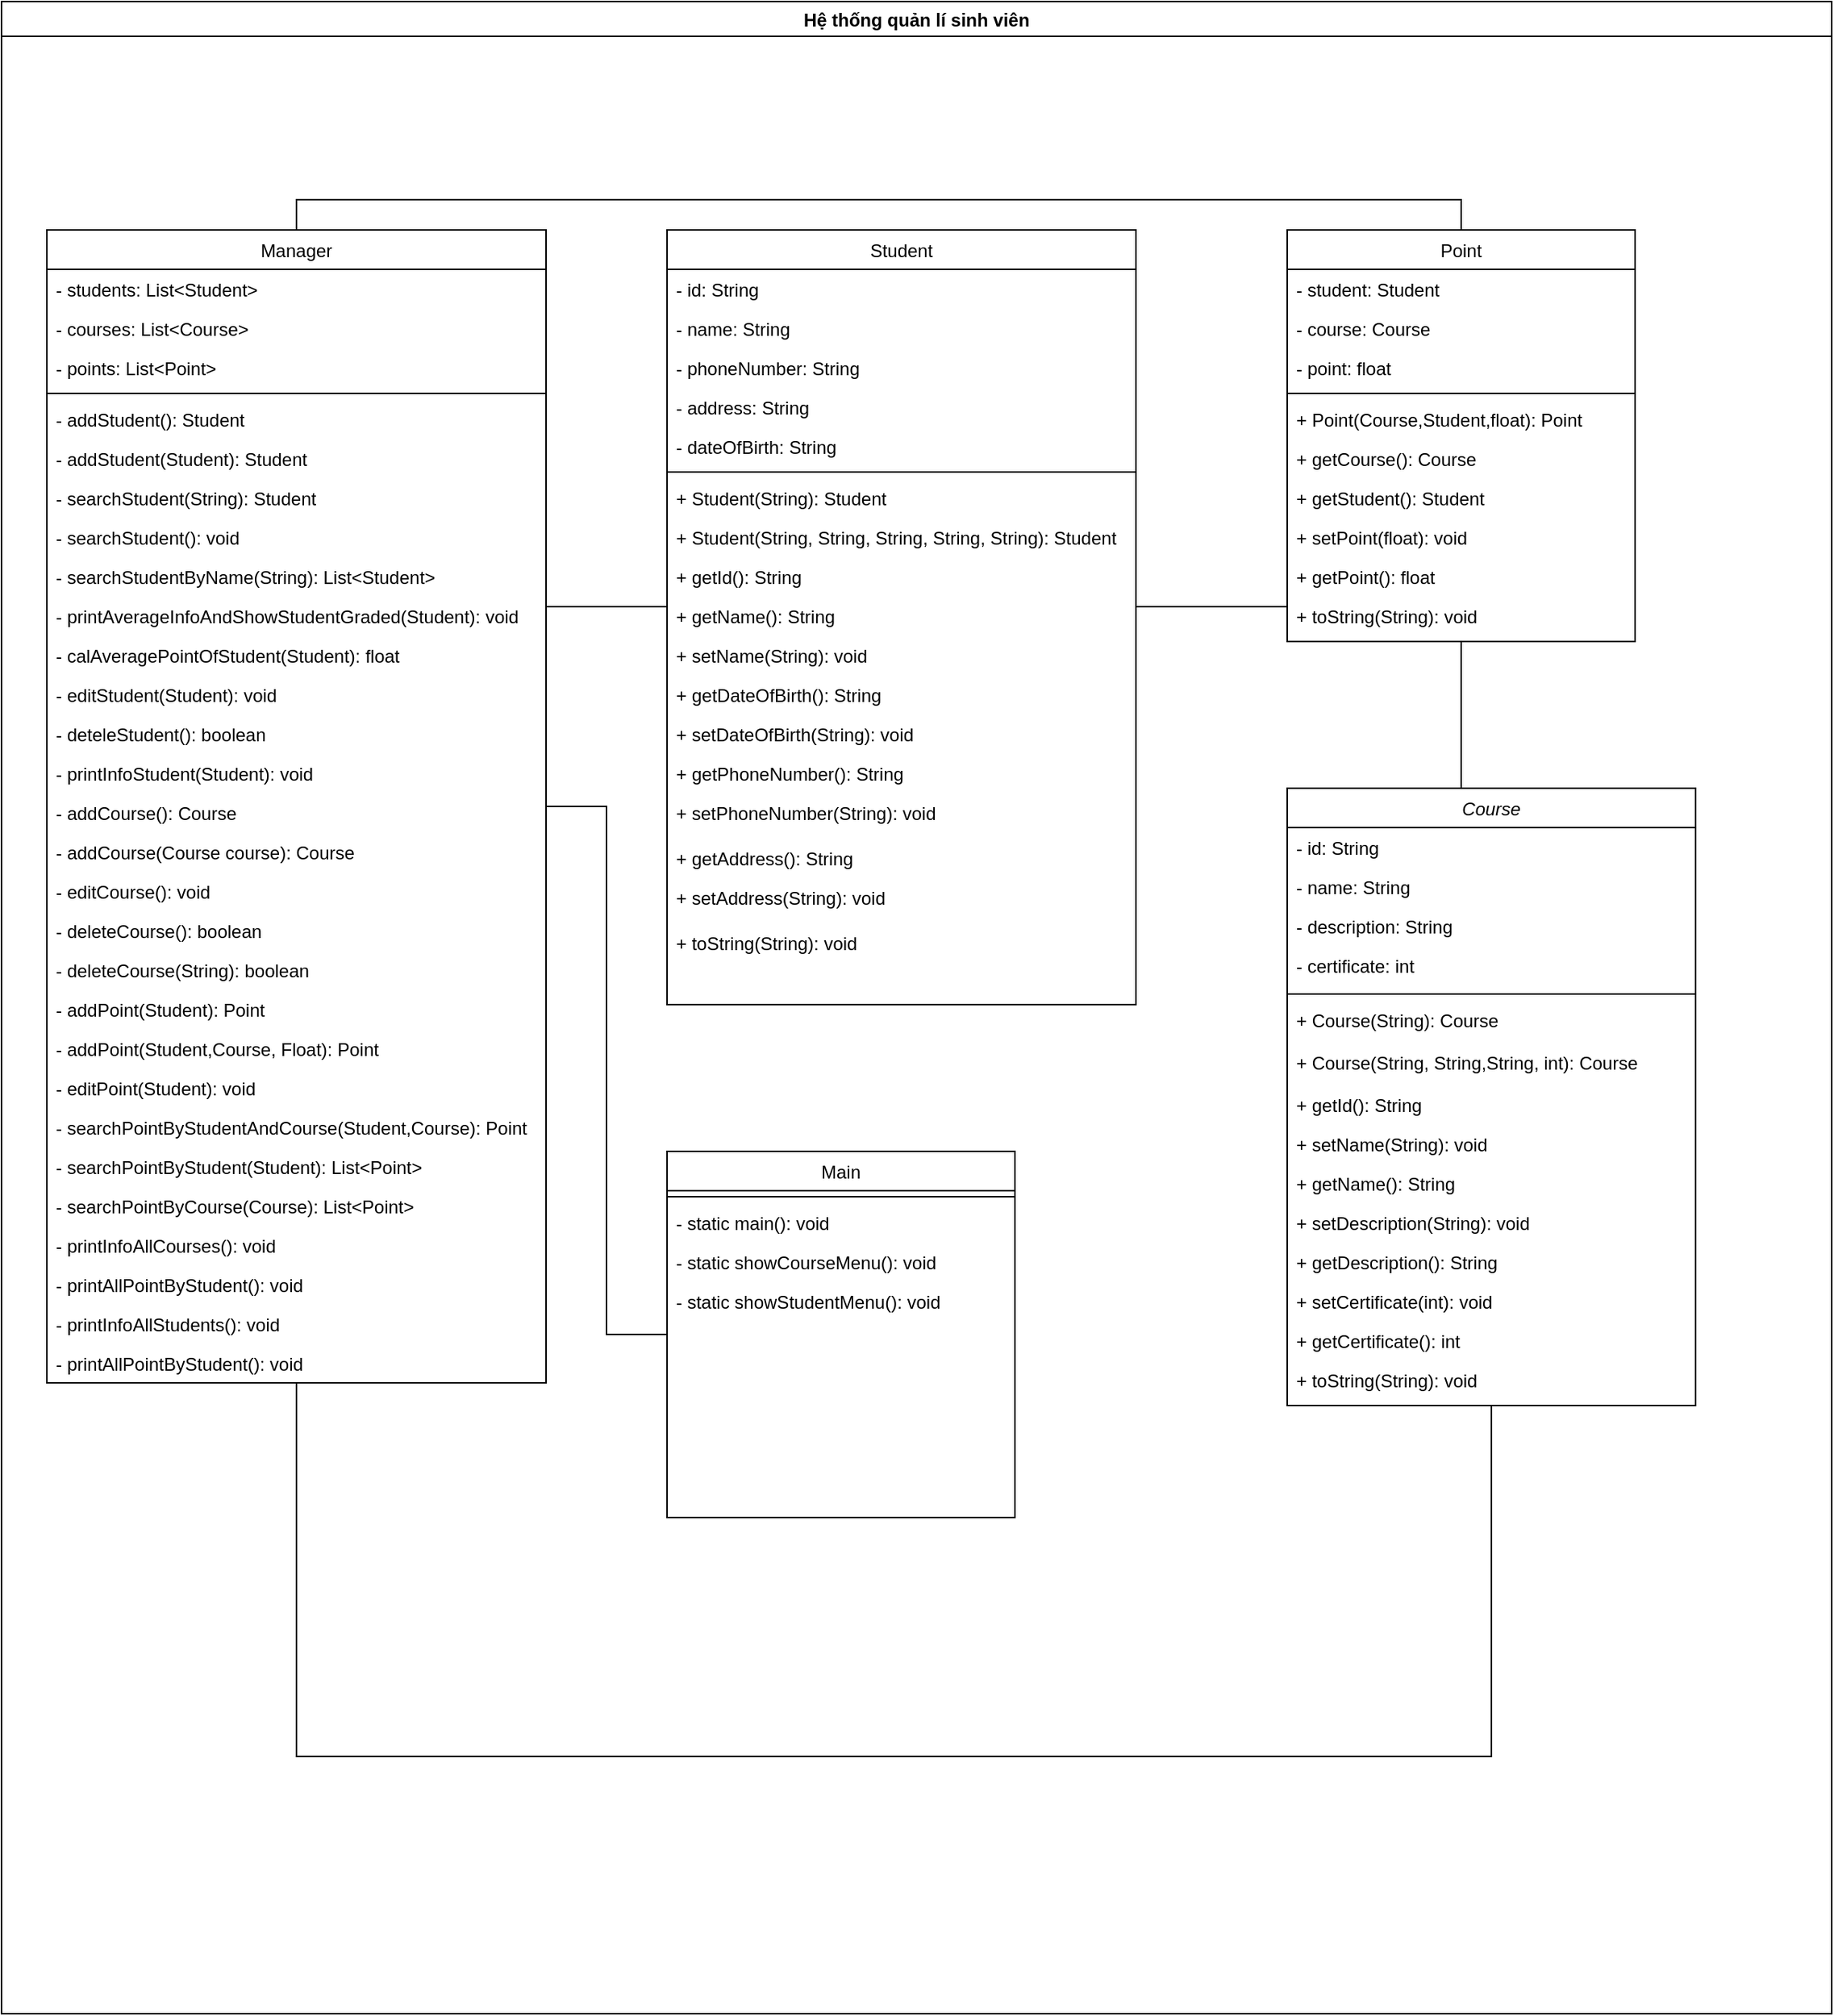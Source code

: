 <mxfile version="16.2.4" type="github">
  <diagram id="C5RBs43oDa-KdzZeNtuy" name="Page-1">
    <mxGraphModel dx="2064" dy="1189" grid="1" gridSize="10" guides="1" tooltips="1" connect="1" arrows="1" fold="1" page="1" pageScale="1" pageWidth="827" pageHeight="583" math="0" shadow="0">
      <root>
        <mxCell id="WIyWlLk6GJQsqaUBKTNV-0" />
        <mxCell id="WIyWlLk6GJQsqaUBKTNV-1" parent="WIyWlLk6GJQsqaUBKTNV-0" />
        <mxCell id="3rAISledV-nD-8ybWjgK-2" value="Hệ thống quản lí sinh viên" style="swimlane;fontFamily=Helvetica;" vertex="1" parent="WIyWlLk6GJQsqaUBKTNV-1">
          <mxGeometry x="-230" y="-80" width="1210" height="1330" as="geometry" />
        </mxCell>
        <mxCell id="3rAISledV-nD-8ybWjgK-42" style="edgeStyle=orthogonalEdgeStyle;rounded=0;orthogonalLoop=1;jettySize=auto;html=1;entryX=0;entryY=0.5;entryDx=0;entryDy=0;endArrow=none;endFill=0;" edge="1" parent="3rAISledV-nD-8ybWjgK-2" source="YO6Zof_g2LJAC_MnHF4n-55" target="YO6Zof_g2LJAC_MnHF4n-18">
          <mxGeometry relative="1" as="geometry">
            <Array as="points">
              <mxPoint x="440" y="400" />
            </Array>
          </mxGeometry>
        </mxCell>
        <mxCell id="3rAISledV-nD-8ybWjgK-45" style="edgeStyle=orthogonalEdgeStyle;rounded=0;orthogonalLoop=1;jettySize=auto;html=1;endArrow=none;endFill=0;" edge="1" parent="3rAISledV-nD-8ybWjgK-2" source="YO6Zof_g2LJAC_MnHF4n-55" target="3rAISledV-nD-8ybWjgK-7">
          <mxGeometry relative="1" as="geometry">
            <Array as="points">
              <mxPoint x="195" y="1160" />
              <mxPoint x="985" y="1160" />
            </Array>
          </mxGeometry>
        </mxCell>
        <mxCell id="3rAISledV-nD-8ybWjgK-46" style="edgeStyle=orthogonalEdgeStyle;rounded=0;orthogonalLoop=1;jettySize=auto;html=1;entryX=0.5;entryY=0;entryDx=0;entryDy=0;endArrow=none;endFill=0;" edge="1" parent="3rAISledV-nD-8ybWjgK-2" source="YO6Zof_g2LJAC_MnHF4n-55" target="zkfFHV4jXpPFQw0GAbJ--17">
          <mxGeometry relative="1" as="geometry">
            <Array as="points">
              <mxPoint x="195" y="131" />
              <mxPoint x="965" y="131" />
            </Array>
          </mxGeometry>
        </mxCell>
        <mxCell id="3rAISledV-nD-8ybWjgK-50" style="edgeStyle=orthogonalEdgeStyle;rounded=0;orthogonalLoop=1;jettySize=auto;html=1;entryX=0;entryY=0.5;entryDx=0;entryDy=0;endArrow=none;endFill=0;" edge="1" parent="3rAISledV-nD-8ybWjgK-2" source="YO6Zof_g2LJAC_MnHF4n-55" target="YO6Zof_g2LJAC_MnHF4n-125">
          <mxGeometry relative="1" as="geometry" />
        </mxCell>
        <mxCell id="YO6Zof_g2LJAC_MnHF4n-55" value="Manager&#xa;&#xa;" style="swimlane;fontStyle=0;align=center;verticalAlign=top;childLayout=stackLayout;horizontal=1;startSize=26;horizontalStack=0;resizeParent=1;resizeLast=0;collapsible=1;marginBottom=0;rounded=0;shadow=0;strokeWidth=1;" parent="3rAISledV-nD-8ybWjgK-2" vertex="1">
          <mxGeometry x="30" y="151" width="330" height="762" as="geometry">
            <mxRectangle x="550" y="140" width="160" height="26" as="alternateBounds" />
          </mxGeometry>
        </mxCell>
        <mxCell id="YO6Zof_g2LJAC_MnHF4n-56" value="- students: List&lt;Student&gt;" style="text;align=left;verticalAlign=top;spacingLeft=4;spacingRight=4;overflow=hidden;rotatable=0;points=[[0,0.5],[1,0.5]];portConstraint=eastwest;rounded=0;shadow=0;html=0;" parent="YO6Zof_g2LJAC_MnHF4n-55" vertex="1">
          <mxGeometry y="26" width="330" height="26" as="geometry" />
        </mxCell>
        <mxCell id="YO6Zof_g2LJAC_MnHF4n-57" value="- courses: List&lt;Course&gt;" style="text;align=left;verticalAlign=top;spacingLeft=4;spacingRight=4;overflow=hidden;rotatable=0;points=[[0,0.5],[1,0.5]];portConstraint=eastwest;" parent="YO6Zof_g2LJAC_MnHF4n-55" vertex="1">
          <mxGeometry y="52" width="330" height="26" as="geometry" />
        </mxCell>
        <mxCell id="YO6Zof_g2LJAC_MnHF4n-58" value="- points: List&lt;Point&gt;" style="text;align=left;verticalAlign=top;spacingLeft=4;spacingRight=4;overflow=hidden;rotatable=0;points=[[0,0.5],[1,0.5]];portConstraint=eastwest;rounded=0;shadow=0;html=0;" parent="YO6Zof_g2LJAC_MnHF4n-55" vertex="1">
          <mxGeometry y="78" width="330" height="26" as="geometry" />
        </mxCell>
        <mxCell id="YO6Zof_g2LJAC_MnHF4n-59" value="" style="line;html=1;strokeWidth=1;align=left;verticalAlign=middle;spacingTop=-1;spacingLeft=3;spacingRight=3;rotatable=0;labelPosition=right;points=[];portConstraint=eastwest;" parent="YO6Zof_g2LJAC_MnHF4n-55" vertex="1">
          <mxGeometry y="104" width="330" height="8" as="geometry" />
        </mxCell>
        <mxCell id="YO6Zof_g2LJAC_MnHF4n-70" value="- addStudent(): Student" style="text;align=left;verticalAlign=top;spacingLeft=4;spacingRight=4;overflow=hidden;rotatable=0;points=[[0,0.5],[1,0.5]];portConstraint=eastwest;rounded=0;shadow=0;html=0;" parent="YO6Zof_g2LJAC_MnHF4n-55" vertex="1">
          <mxGeometry y="112" width="330" height="26" as="geometry" />
        </mxCell>
        <mxCell id="YO6Zof_g2LJAC_MnHF4n-71" value="- addStudent(Student): Student" style="text;align=left;verticalAlign=top;spacingLeft=4;spacingRight=4;overflow=hidden;rotatable=0;points=[[0,0.5],[1,0.5]];portConstraint=eastwest;rounded=0;shadow=0;html=0;" parent="YO6Zof_g2LJAC_MnHF4n-55" vertex="1">
          <mxGeometry y="138" width="330" height="26" as="geometry" />
        </mxCell>
        <mxCell id="YO6Zof_g2LJAC_MnHF4n-72" value="- searchStudent(String): Student" style="text;align=left;verticalAlign=top;spacingLeft=4;spacingRight=4;overflow=hidden;rotatable=0;points=[[0,0.5],[1,0.5]];portConstraint=eastwest;rounded=0;shadow=0;html=0;" parent="YO6Zof_g2LJAC_MnHF4n-55" vertex="1">
          <mxGeometry y="164" width="330" height="26" as="geometry" />
        </mxCell>
        <mxCell id="YO6Zof_g2LJAC_MnHF4n-73" value="- searchStudent(): void" style="text;align=left;verticalAlign=top;spacingLeft=4;spacingRight=4;overflow=hidden;rotatable=0;points=[[0,0.5],[1,0.5]];portConstraint=eastwest;rounded=0;shadow=0;html=0;" parent="YO6Zof_g2LJAC_MnHF4n-55" vertex="1">
          <mxGeometry y="190" width="330" height="26" as="geometry" />
        </mxCell>
        <mxCell id="YO6Zof_g2LJAC_MnHF4n-74" value="- searchStudentByName(String): List&lt;Student&gt;" style="text;align=left;verticalAlign=top;spacingLeft=4;spacingRight=4;overflow=hidden;rotatable=0;points=[[0,0.5],[1,0.5]];portConstraint=eastwest;rounded=0;shadow=0;html=0;" parent="YO6Zof_g2LJAC_MnHF4n-55" vertex="1">
          <mxGeometry y="216" width="330" height="26" as="geometry" />
        </mxCell>
        <mxCell id="3rAISledV-nD-8ybWjgK-3" value="- printAverageInfoAndShowStudentGraded(Student): void" style="text;align=left;verticalAlign=top;spacingLeft=4;spacingRight=4;overflow=hidden;rotatable=0;points=[[0,0.5],[1,0.5]];portConstraint=eastwest;rounded=0;shadow=0;html=0;" vertex="1" parent="YO6Zof_g2LJAC_MnHF4n-55">
          <mxGeometry y="242" width="330" height="26" as="geometry" />
        </mxCell>
        <mxCell id="YO6Zof_g2LJAC_MnHF4n-75" value="- calAveragePointOfStudent(Student): float" style="text;align=left;verticalAlign=top;spacingLeft=4;spacingRight=4;overflow=hidden;rotatable=0;points=[[0,0.5],[1,0.5]];portConstraint=eastwest;rounded=0;shadow=0;html=0;" parent="YO6Zof_g2LJAC_MnHF4n-55" vertex="1">
          <mxGeometry y="268" width="330" height="26" as="geometry" />
        </mxCell>
        <mxCell id="YO6Zof_g2LJAC_MnHF4n-76" value="- editStudent(Student): void" style="text;align=left;verticalAlign=top;spacingLeft=4;spacingRight=4;overflow=hidden;rotatable=0;points=[[0,0.5],[1,0.5]];portConstraint=eastwest;rounded=0;shadow=0;html=0;" parent="YO6Zof_g2LJAC_MnHF4n-55" vertex="1">
          <mxGeometry y="294" width="330" height="26" as="geometry" />
        </mxCell>
        <mxCell id="YO6Zof_g2LJAC_MnHF4n-77" value="- deteleStudent(): boolean" style="text;align=left;verticalAlign=top;spacingLeft=4;spacingRight=4;overflow=hidden;rotatable=0;points=[[0,0.5],[1,0.5]];portConstraint=eastwest;rounded=0;shadow=0;html=0;" parent="YO6Zof_g2LJAC_MnHF4n-55" vertex="1">
          <mxGeometry y="320" width="330" height="26" as="geometry" />
        </mxCell>
        <mxCell id="YO6Zof_g2LJAC_MnHF4n-78" value="- printInfoStudent(Student): void" style="text;align=left;verticalAlign=top;spacingLeft=4;spacingRight=4;overflow=hidden;rotatable=0;points=[[0,0.5],[1,0.5]];portConstraint=eastwest;rounded=0;shadow=0;html=0;" parent="YO6Zof_g2LJAC_MnHF4n-55" vertex="1">
          <mxGeometry y="346" width="330" height="26" as="geometry" />
        </mxCell>
        <mxCell id="YO6Zof_g2LJAC_MnHF4n-81" value="- addCourse(): Course" style="text;align=left;verticalAlign=top;spacingLeft=4;spacingRight=4;overflow=hidden;rotatable=0;points=[[0,0.5],[1,0.5]];portConstraint=eastwest;rounded=0;shadow=0;html=0;" parent="YO6Zof_g2LJAC_MnHF4n-55" vertex="1">
          <mxGeometry y="372" width="330" height="26" as="geometry" />
        </mxCell>
        <mxCell id="YO6Zof_g2LJAC_MnHF4n-82" value="- addCourse(Course course): Course" style="text;align=left;verticalAlign=top;spacingLeft=4;spacingRight=4;overflow=hidden;rotatable=0;points=[[0,0.5],[1,0.5]];portConstraint=eastwest;rounded=0;shadow=0;html=0;" parent="YO6Zof_g2LJAC_MnHF4n-55" vertex="1">
          <mxGeometry y="398" width="330" height="26" as="geometry" />
        </mxCell>
        <mxCell id="YO6Zof_g2LJAC_MnHF4n-83" value="- editCourse(): void" style="text;align=left;verticalAlign=top;spacingLeft=4;spacingRight=4;overflow=hidden;rotatable=0;points=[[0,0.5],[1,0.5]];portConstraint=eastwest;rounded=0;shadow=0;html=0;" parent="YO6Zof_g2LJAC_MnHF4n-55" vertex="1">
          <mxGeometry y="424" width="330" height="26" as="geometry" />
        </mxCell>
        <mxCell id="YO6Zof_g2LJAC_MnHF4n-84" value="- deleteCourse(): boolean" style="text;align=left;verticalAlign=top;spacingLeft=4;spacingRight=4;overflow=hidden;rotatable=0;points=[[0,0.5],[1,0.5]];portConstraint=eastwest;rounded=0;shadow=0;html=0;" parent="YO6Zof_g2LJAC_MnHF4n-55" vertex="1">
          <mxGeometry y="450" width="330" height="26" as="geometry" />
        </mxCell>
        <mxCell id="YO6Zof_g2LJAC_MnHF4n-85" value="- deleteCourse(String): boolean" style="text;align=left;verticalAlign=top;spacingLeft=4;spacingRight=4;overflow=hidden;rotatable=0;points=[[0,0.5],[1,0.5]];portConstraint=eastwest;rounded=0;shadow=0;html=0;" parent="YO6Zof_g2LJAC_MnHF4n-55" vertex="1">
          <mxGeometry y="476" width="330" height="26" as="geometry" />
        </mxCell>
        <mxCell id="YO6Zof_g2LJAC_MnHF4n-86" value="- addPoint(Student): Point" style="text;align=left;verticalAlign=top;spacingLeft=4;spacingRight=4;overflow=hidden;rotatable=0;points=[[0,0.5],[1,0.5]];portConstraint=eastwest;rounded=0;shadow=0;html=0;" parent="YO6Zof_g2LJAC_MnHF4n-55" vertex="1">
          <mxGeometry y="502" width="330" height="26" as="geometry" />
        </mxCell>
        <mxCell id="YO6Zof_g2LJAC_MnHF4n-87" value="- addPoint(Student,Course, Float): Point" style="text;align=left;verticalAlign=top;spacingLeft=4;spacingRight=4;overflow=hidden;rotatable=0;points=[[0,0.5],[1,0.5]];portConstraint=eastwest;rounded=0;shadow=0;html=0;" parent="YO6Zof_g2LJAC_MnHF4n-55" vertex="1">
          <mxGeometry y="528" width="330" height="26" as="geometry" />
        </mxCell>
        <mxCell id="3rAISledV-nD-8ybWjgK-4" value="- editPoint(Student): void" style="text;align=left;verticalAlign=top;spacingLeft=4;spacingRight=4;overflow=hidden;rotatable=0;points=[[0,0.5],[1,0.5]];portConstraint=eastwest;rounded=0;shadow=0;html=0;" vertex="1" parent="YO6Zof_g2LJAC_MnHF4n-55">
          <mxGeometry y="554" width="330" height="26" as="geometry" />
        </mxCell>
        <mxCell id="YO6Zof_g2LJAC_MnHF4n-89" value="- searchPointByStudentAndCourse(Student,Course): Point" style="text;align=left;verticalAlign=top;spacingLeft=4;spacingRight=4;overflow=hidden;rotatable=0;points=[[0,0.5],[1,0.5]];portConstraint=eastwest;rounded=0;shadow=0;html=0;" parent="YO6Zof_g2LJAC_MnHF4n-55" vertex="1">
          <mxGeometry y="580" width="330" height="26" as="geometry" />
        </mxCell>
        <mxCell id="YO6Zof_g2LJAC_MnHF4n-90" value="- searchPointByStudent(Student): List&lt;Point&gt;" style="text;align=left;verticalAlign=top;spacingLeft=4;spacingRight=4;overflow=hidden;rotatable=0;points=[[0,0.5],[1,0.5]];portConstraint=eastwest;rounded=0;shadow=0;html=0;" parent="YO6Zof_g2LJAC_MnHF4n-55" vertex="1">
          <mxGeometry y="606" width="330" height="26" as="geometry" />
        </mxCell>
        <mxCell id="3rAISledV-nD-8ybWjgK-8" value="- searchPointByCourse(Course): List&lt;Point&gt;" style="text;align=left;verticalAlign=top;spacingLeft=4;spacingRight=4;overflow=hidden;rotatable=0;points=[[0,0.5],[1,0.5]];portConstraint=eastwest;rounded=0;shadow=0;html=0;" vertex="1" parent="YO6Zof_g2LJAC_MnHF4n-55">
          <mxGeometry y="632" width="330" height="26" as="geometry" />
        </mxCell>
        <mxCell id="3rAISledV-nD-8ybWjgK-36" value="- printInfoAllCourses(): void" style="text;align=left;verticalAlign=top;spacingLeft=4;spacingRight=4;overflow=hidden;rotatable=0;points=[[0,0.5],[1,0.5]];portConstraint=eastwest;rounded=0;shadow=0;html=0;" vertex="1" parent="YO6Zof_g2LJAC_MnHF4n-55">
          <mxGeometry y="658" width="330" height="26" as="geometry" />
        </mxCell>
        <mxCell id="3rAISledV-nD-8ybWjgK-37" value="- printAllPointByStudent(): void" style="text;align=left;verticalAlign=top;spacingLeft=4;spacingRight=4;overflow=hidden;rotatable=0;points=[[0,0.5],[1,0.5]];portConstraint=eastwest;rounded=0;shadow=0;html=0;" vertex="1" parent="YO6Zof_g2LJAC_MnHF4n-55">
          <mxGeometry y="684" width="330" height="26" as="geometry" />
        </mxCell>
        <mxCell id="YO6Zof_g2LJAC_MnHF4n-91" value="- printInfoAllStudents(): void" style="text;align=left;verticalAlign=top;spacingLeft=4;spacingRight=4;overflow=hidden;rotatable=0;points=[[0,0.5],[1,0.5]];portConstraint=eastwest;rounded=0;shadow=0;html=0;" parent="YO6Zof_g2LJAC_MnHF4n-55" vertex="1">
          <mxGeometry y="710" width="330" height="26" as="geometry" />
        </mxCell>
        <mxCell id="3rAISledV-nD-8ybWjgK-38" value="- printAllPointByStudent(): void" style="text;align=left;verticalAlign=top;spacingLeft=4;spacingRight=4;overflow=hidden;rotatable=0;points=[[0,0.5],[1,0.5]];portConstraint=eastwest;rounded=0;shadow=0;html=0;" vertex="1" parent="YO6Zof_g2LJAC_MnHF4n-55">
          <mxGeometry y="736" width="330" height="26" as="geometry" />
        </mxCell>
        <mxCell id="3rAISledV-nD-8ybWjgK-48" style="edgeStyle=orthogonalEdgeStyle;rounded=0;orthogonalLoop=1;jettySize=auto;html=1;endArrow=none;endFill=0;" edge="1" parent="3rAISledV-nD-8ybWjgK-2" source="zkfFHV4jXpPFQw0GAbJ--17" target="zkfFHV4jXpPFQw0GAbJ--0">
          <mxGeometry relative="1" as="geometry">
            <Array as="points">
              <mxPoint x="965" y="500" />
              <mxPoint x="965" y="500" />
            </Array>
          </mxGeometry>
        </mxCell>
        <mxCell id="zkfFHV4jXpPFQw0GAbJ--17" value="Point&#xa;" style="swimlane;fontStyle=0;align=center;verticalAlign=top;childLayout=stackLayout;horizontal=1;startSize=26;horizontalStack=0;resizeParent=1;resizeLast=0;collapsible=1;marginBottom=0;rounded=0;shadow=0;strokeWidth=1;" parent="3rAISledV-nD-8ybWjgK-2" vertex="1">
          <mxGeometry x="850" y="151" width="230" height="272" as="geometry">
            <mxRectangle x="550" y="140" width="160" height="26" as="alternateBounds" />
          </mxGeometry>
        </mxCell>
        <mxCell id="YO6Zof_g2LJAC_MnHF4n-48" value="- student: Student" style="text;align=left;verticalAlign=top;spacingLeft=4;spacingRight=4;overflow=hidden;rotatable=0;points=[[0,0.5],[1,0.5]];portConstraint=eastwest;rounded=0;shadow=0;html=0;" parent="zkfFHV4jXpPFQw0GAbJ--17" vertex="1">
          <mxGeometry y="26" width="230" height="26" as="geometry" />
        </mxCell>
        <mxCell id="YO6Zof_g2LJAC_MnHF4n-47" value="- course: Course" style="text;align=left;verticalAlign=top;spacingLeft=4;spacingRight=4;overflow=hidden;rotatable=0;points=[[0,0.5],[1,0.5]];portConstraint=eastwest;" parent="zkfFHV4jXpPFQw0GAbJ--17" vertex="1">
          <mxGeometry y="52" width="230" height="26" as="geometry" />
        </mxCell>
        <mxCell id="YO6Zof_g2LJAC_MnHF4n-49" value="- point: float" style="text;align=left;verticalAlign=top;spacingLeft=4;spacingRight=4;overflow=hidden;rotatable=0;points=[[0,0.5],[1,0.5]];portConstraint=eastwest;rounded=0;shadow=0;html=0;" parent="zkfFHV4jXpPFQw0GAbJ--17" vertex="1">
          <mxGeometry y="78" width="230" height="26" as="geometry" />
        </mxCell>
        <mxCell id="zkfFHV4jXpPFQw0GAbJ--23" value="" style="line;html=1;strokeWidth=1;align=left;verticalAlign=middle;spacingTop=-1;spacingLeft=3;spacingRight=3;rotatable=0;labelPosition=right;points=[];portConstraint=eastwest;" parent="zkfFHV4jXpPFQw0GAbJ--17" vertex="1">
          <mxGeometry y="104" width="230" height="8" as="geometry" />
        </mxCell>
        <mxCell id="YO6Zof_g2LJAC_MnHF4n-54" value="+ Point(Course,Student,float): Point" style="text;align=left;verticalAlign=top;spacingLeft=4;spacingRight=4;overflow=hidden;rotatable=0;points=[[0,0.5],[1,0.5]];portConstraint=eastwest;rounded=0;shadow=0;html=0;" parent="zkfFHV4jXpPFQw0GAbJ--17" vertex="1">
          <mxGeometry y="112" width="230" height="26" as="geometry" />
        </mxCell>
        <mxCell id="YO6Zof_g2LJAC_MnHF4n-51" value="+ getCourse(): Course" style="text;align=left;verticalAlign=top;spacingLeft=4;spacingRight=4;overflow=hidden;rotatable=0;points=[[0,0.5],[1,0.5]];portConstraint=eastwest;rounded=0;shadow=0;html=0;" parent="zkfFHV4jXpPFQw0GAbJ--17" vertex="1">
          <mxGeometry y="138" width="230" height="26" as="geometry" />
        </mxCell>
        <mxCell id="YO6Zof_g2LJAC_MnHF4n-52" value="+ getStudent(): Student" style="text;align=left;verticalAlign=top;spacingLeft=4;spacingRight=4;overflow=hidden;rotatable=0;points=[[0,0.5],[1,0.5]];portConstraint=eastwest;rounded=0;shadow=0;html=0;" parent="zkfFHV4jXpPFQw0GAbJ--17" vertex="1">
          <mxGeometry y="164" width="230" height="26" as="geometry" />
        </mxCell>
        <mxCell id="YO6Zof_g2LJAC_MnHF4n-50" value="+ setPoint(float): void" style="text;align=left;verticalAlign=top;spacingLeft=4;spacingRight=4;overflow=hidden;rotatable=0;points=[[0,0.5],[1,0.5]];portConstraint=eastwest;rounded=0;shadow=0;html=0;" parent="zkfFHV4jXpPFQw0GAbJ--17" vertex="1">
          <mxGeometry y="190" width="230" height="26" as="geometry" />
        </mxCell>
        <mxCell id="YO6Zof_g2LJAC_MnHF4n-53" value="+ getPoint(): float" style="text;align=left;verticalAlign=top;spacingLeft=4;spacingRight=4;overflow=hidden;rotatable=0;points=[[0,0.5],[1,0.5]];portConstraint=eastwest;rounded=0;shadow=0;html=0;" parent="zkfFHV4jXpPFQw0GAbJ--17" vertex="1">
          <mxGeometry y="216" width="230" height="26" as="geometry" />
        </mxCell>
        <mxCell id="3rAISledV-nD-8ybWjgK-6" value="+ toString(String): void" style="text;align=left;verticalAlign=top;spacingLeft=4;spacingRight=4;overflow=hidden;rotatable=0;points=[[0,0.5],[1,0.5]];portConstraint=eastwest;rounded=0;shadow=0;html=0;" vertex="1" parent="zkfFHV4jXpPFQw0GAbJ--17">
          <mxGeometry y="242" width="230" height="30" as="geometry" />
        </mxCell>
        <mxCell id="YO6Zof_g2LJAC_MnHF4n-125" value="Main&#xa;" style="swimlane;fontStyle=0;align=center;verticalAlign=top;childLayout=stackLayout;horizontal=1;startSize=26;horizontalStack=0;resizeParent=1;resizeLast=0;collapsible=1;marginBottom=0;rounded=0;shadow=0;strokeWidth=1;" parent="3rAISledV-nD-8ybWjgK-2" vertex="1">
          <mxGeometry x="440" y="760" width="230" height="242" as="geometry">
            <mxRectangle x="550" y="140" width="160" height="26" as="alternateBounds" />
          </mxGeometry>
        </mxCell>
        <mxCell id="YO6Zof_g2LJAC_MnHF4n-129" value="" style="line;html=1;strokeWidth=1;align=left;verticalAlign=middle;spacingTop=-1;spacingLeft=3;spacingRight=3;rotatable=0;labelPosition=right;points=[];portConstraint=eastwest;" parent="YO6Zof_g2LJAC_MnHF4n-125" vertex="1">
          <mxGeometry y="26" width="230" height="8" as="geometry" />
        </mxCell>
        <mxCell id="YO6Zof_g2LJAC_MnHF4n-135" value="- static main(): void" style="text;align=left;verticalAlign=top;spacingLeft=4;spacingRight=4;overflow=hidden;rotatable=0;points=[[0,0.5],[1,0.5]];portConstraint=eastwest;rounded=0;shadow=0;html=0;" parent="YO6Zof_g2LJAC_MnHF4n-125" vertex="1">
          <mxGeometry y="34" width="230" height="26" as="geometry" />
        </mxCell>
        <mxCell id="YO6Zof_g2LJAC_MnHF4n-136" value="- static showCourseMenu(): void" style="text;align=left;verticalAlign=top;spacingLeft=4;spacingRight=4;overflow=hidden;rotatable=0;points=[[0,0.5],[1,0.5]];portConstraint=eastwest;rounded=0;shadow=0;html=0;" parent="YO6Zof_g2LJAC_MnHF4n-125" vertex="1">
          <mxGeometry y="60" width="230" height="26" as="geometry" />
        </mxCell>
        <mxCell id="YO6Zof_g2LJAC_MnHF4n-137" value="- static showStudentMenu(): void" style="text;align=left;verticalAlign=top;spacingLeft=4;spacingRight=4;overflow=hidden;rotatable=0;points=[[0,0.5],[1,0.5]];portConstraint=eastwest;rounded=0;shadow=0;html=0;" parent="YO6Zof_g2LJAC_MnHF4n-125" vertex="1">
          <mxGeometry y="86" width="230" height="26" as="geometry" />
        </mxCell>
        <mxCell id="3rAISledV-nD-8ybWjgK-47" style="edgeStyle=orthogonalEdgeStyle;rounded=0;orthogonalLoop=1;jettySize=auto;html=1;endArrow=none;endFill=0;" edge="1" parent="3rAISledV-nD-8ybWjgK-2" source="zkfFHV4jXpPFQw0GAbJ--6">
          <mxGeometry relative="1" as="geometry">
            <mxPoint x="850" y="400" as="targetPoint" />
            <Array as="points">
              <mxPoint x="850" y="400" />
            </Array>
          </mxGeometry>
        </mxCell>
        <mxCell id="zkfFHV4jXpPFQw0GAbJ--6" value="Student" style="swimlane;fontStyle=0;align=center;verticalAlign=top;childLayout=stackLayout;horizontal=1;startSize=26;horizontalStack=0;resizeParent=1;resizeLast=0;collapsible=1;marginBottom=0;rounded=0;shadow=0;strokeWidth=1;" parent="3rAISledV-nD-8ybWjgK-2" vertex="1">
          <mxGeometry x="440" y="151" width="310" height="512" as="geometry">
            <mxRectangle x="130" y="380" width="160" height="26" as="alternateBounds" />
          </mxGeometry>
        </mxCell>
        <mxCell id="zkfFHV4jXpPFQw0GAbJ--7" value="- id: String" style="text;align=left;verticalAlign=top;spacingLeft=4;spacingRight=4;overflow=hidden;rotatable=0;points=[[0,0.5],[1,0.5]];portConstraint=eastwest;" parent="zkfFHV4jXpPFQw0GAbJ--6" vertex="1">
          <mxGeometry y="26" width="310" height="26" as="geometry" />
        </mxCell>
        <mxCell id="zkfFHV4jXpPFQw0GAbJ--8" value="- name: String" style="text;align=left;verticalAlign=top;spacingLeft=4;spacingRight=4;overflow=hidden;rotatable=0;points=[[0,0.5],[1,0.5]];portConstraint=eastwest;rounded=0;shadow=0;html=0;" parent="zkfFHV4jXpPFQw0GAbJ--6" vertex="1">
          <mxGeometry y="52" width="310" height="26" as="geometry" />
        </mxCell>
        <mxCell id="YO6Zof_g2LJAC_MnHF4n-15" value="- phoneNumber: String" style="text;align=left;verticalAlign=top;spacingLeft=4;spacingRight=4;overflow=hidden;rotatable=0;points=[[0,0.5],[1,0.5]];portConstraint=eastwest;rounded=0;shadow=0;html=0;" parent="zkfFHV4jXpPFQw0GAbJ--6" vertex="1">
          <mxGeometry y="78" width="310" height="26" as="geometry" />
        </mxCell>
        <mxCell id="YO6Zof_g2LJAC_MnHF4n-16" value="- address: String" style="text;align=left;verticalAlign=top;spacingLeft=4;spacingRight=4;overflow=hidden;rotatable=0;points=[[0,0.5],[1,0.5]];portConstraint=eastwest;rounded=0;shadow=0;html=0;" parent="zkfFHV4jXpPFQw0GAbJ--6" vertex="1">
          <mxGeometry y="104" width="310" height="26" as="geometry" />
        </mxCell>
        <mxCell id="YO6Zof_g2LJAC_MnHF4n-14" value="- dateOfBirth: String" style="text;align=left;verticalAlign=top;spacingLeft=4;spacingRight=4;overflow=hidden;rotatable=0;points=[[0,0.5],[1,0.5]];portConstraint=eastwest;rounded=0;shadow=0;html=0;" parent="zkfFHV4jXpPFQw0GAbJ--6" vertex="1">
          <mxGeometry y="130" width="310" height="26" as="geometry" />
        </mxCell>
        <mxCell id="zkfFHV4jXpPFQw0GAbJ--9" value="" style="line;html=1;strokeWidth=1;align=left;verticalAlign=middle;spacingTop=-1;spacingLeft=3;spacingRight=3;rotatable=0;labelPosition=right;points=[];portConstraint=eastwest;" parent="zkfFHV4jXpPFQw0GAbJ--6" vertex="1">
          <mxGeometry y="156" width="310" height="8" as="geometry" />
        </mxCell>
        <mxCell id="YO6Zof_g2LJAC_MnHF4n-30" value="+ Student(String): Student" style="text;align=left;verticalAlign=top;spacingLeft=4;spacingRight=4;overflow=hidden;rotatable=0;points=[[0,0.5],[1,0.5]];portConstraint=eastwest;rounded=0;shadow=0;html=0;" parent="zkfFHV4jXpPFQw0GAbJ--6" vertex="1">
          <mxGeometry y="164" width="310" height="26" as="geometry" />
        </mxCell>
        <mxCell id="YO6Zof_g2LJAC_MnHF4n-31" value="+ Student(String, String, String, String, String): Student" style="text;align=left;verticalAlign=top;spacingLeft=4;spacingRight=4;overflow=hidden;rotatable=0;points=[[0,0.5],[1,0.5]];portConstraint=eastwest;rounded=0;shadow=0;html=0;" parent="zkfFHV4jXpPFQw0GAbJ--6" vertex="1">
          <mxGeometry y="190" width="310" height="26" as="geometry" />
        </mxCell>
        <mxCell id="YO6Zof_g2LJAC_MnHF4n-17" value="+ getId(): String" style="text;align=left;verticalAlign=top;spacingLeft=4;spacingRight=4;overflow=hidden;rotatable=0;points=[[0,0.5],[1,0.5]];portConstraint=eastwest;rounded=0;shadow=0;html=0;" parent="zkfFHV4jXpPFQw0GAbJ--6" vertex="1">
          <mxGeometry y="216" width="310" height="26" as="geometry" />
        </mxCell>
        <mxCell id="YO6Zof_g2LJAC_MnHF4n-18" value="+ getName(): String" style="text;align=left;verticalAlign=top;spacingLeft=4;spacingRight=4;overflow=hidden;rotatable=0;points=[[0,0.5],[1,0.5]];portConstraint=eastwest;rounded=0;shadow=0;html=0;" parent="zkfFHV4jXpPFQw0GAbJ--6" vertex="1">
          <mxGeometry y="242" width="310" height="26" as="geometry" />
        </mxCell>
        <mxCell id="YO6Zof_g2LJAC_MnHF4n-19" value="+ setName(String): void" style="text;align=left;verticalAlign=top;spacingLeft=4;spacingRight=4;overflow=hidden;rotatable=0;points=[[0,0.5],[1,0.5]];portConstraint=eastwest;rounded=0;shadow=0;html=0;" parent="zkfFHV4jXpPFQw0GAbJ--6" vertex="1">
          <mxGeometry y="268" width="310" height="26" as="geometry" />
        </mxCell>
        <mxCell id="YO6Zof_g2LJAC_MnHF4n-21" value="+ getDateOfBirth(): String" style="text;align=left;verticalAlign=top;spacingLeft=4;spacingRight=4;overflow=hidden;rotatable=0;points=[[0,0.5],[1,0.5]];portConstraint=eastwest;rounded=0;shadow=0;html=0;" parent="zkfFHV4jXpPFQw0GAbJ--6" vertex="1">
          <mxGeometry y="294" width="310" height="26" as="geometry" />
        </mxCell>
        <mxCell id="YO6Zof_g2LJAC_MnHF4n-22" value="+ setDateOfBirth(String): void" style="text;align=left;verticalAlign=top;spacingLeft=4;spacingRight=4;overflow=hidden;rotatable=0;points=[[0,0.5],[1,0.5]];portConstraint=eastwest;rounded=0;shadow=0;html=0;" parent="zkfFHV4jXpPFQw0GAbJ--6" vertex="1">
          <mxGeometry y="320" width="310" height="26" as="geometry" />
        </mxCell>
        <mxCell id="YO6Zof_g2LJAC_MnHF4n-25" value="+ getPhoneNumber(): String" style="text;align=left;verticalAlign=top;spacingLeft=4;spacingRight=4;overflow=hidden;rotatable=0;points=[[0,0.5],[1,0.5]];portConstraint=eastwest;rounded=0;shadow=0;html=0;" parent="zkfFHV4jXpPFQw0GAbJ--6" vertex="1">
          <mxGeometry y="346" width="310" height="26" as="geometry" />
        </mxCell>
        <mxCell id="YO6Zof_g2LJAC_MnHF4n-23" value="+ setPhoneNumber(String): void" style="text;align=left;verticalAlign=top;spacingLeft=4;spacingRight=4;overflow=hidden;rotatable=0;points=[[0,0.5],[1,0.5]];portConstraint=eastwest;rounded=0;shadow=0;html=0;" parent="zkfFHV4jXpPFQw0GAbJ--6" vertex="1">
          <mxGeometry y="372" width="310" height="30" as="geometry" />
        </mxCell>
        <mxCell id="YO6Zof_g2LJAC_MnHF4n-28" value="+ getAddress(): String" style="text;align=left;verticalAlign=top;spacingLeft=4;spacingRight=4;overflow=hidden;rotatable=0;points=[[0,0.5],[1,0.5]];portConstraint=eastwest;rounded=0;shadow=0;html=0;" parent="zkfFHV4jXpPFQw0GAbJ--6" vertex="1">
          <mxGeometry y="402" width="310" height="26" as="geometry" />
        </mxCell>
        <mxCell id="YO6Zof_g2LJAC_MnHF4n-29" value="+ setAddress(String): void" style="text;align=left;verticalAlign=top;spacingLeft=4;spacingRight=4;overflow=hidden;rotatable=0;points=[[0,0.5],[1,0.5]];portConstraint=eastwest;rounded=0;shadow=0;html=0;" parent="zkfFHV4jXpPFQw0GAbJ--6" vertex="1">
          <mxGeometry y="428" width="310" height="30" as="geometry" />
        </mxCell>
        <mxCell id="3rAISledV-nD-8ybWjgK-5" value="+ toString(String): void" style="text;align=left;verticalAlign=top;spacingLeft=4;spacingRight=4;overflow=hidden;rotatable=0;points=[[0,0.5],[1,0.5]];portConstraint=eastwest;rounded=0;shadow=0;html=0;" vertex="1" parent="zkfFHV4jXpPFQw0GAbJ--6">
          <mxGeometry y="458" width="310" height="30" as="geometry" />
        </mxCell>
        <mxCell id="zkfFHV4jXpPFQw0GAbJ--0" value="Course&#xa;" style="swimlane;fontStyle=2;align=center;verticalAlign=top;childLayout=stackLayout;horizontal=1;startSize=26;horizontalStack=0;resizeParent=1;resizeLast=0;collapsible=1;marginBottom=0;rounded=0;shadow=0;strokeWidth=1;" parent="3rAISledV-nD-8ybWjgK-2" vertex="1">
          <mxGeometry x="850" y="520" width="270" height="408" as="geometry">
            <mxRectangle x="230" y="140" width="160" height="26" as="alternateBounds" />
          </mxGeometry>
        </mxCell>
        <mxCell id="YO6Zof_g2LJAC_MnHF4n-32" value="- id: String" style="text;align=left;verticalAlign=top;spacingLeft=4;spacingRight=4;overflow=hidden;rotatable=0;points=[[0,0.5],[1,0.5]];portConstraint=eastwest;" parent="zkfFHV4jXpPFQw0GAbJ--0" vertex="1">
          <mxGeometry y="26" width="270" height="26" as="geometry" />
        </mxCell>
        <mxCell id="YO6Zof_g2LJAC_MnHF4n-33" value="- name: String" style="text;align=left;verticalAlign=top;spacingLeft=4;spacingRight=4;overflow=hidden;rotatable=0;points=[[0,0.5],[1,0.5]];portConstraint=eastwest;rounded=0;shadow=0;html=0;" parent="zkfFHV4jXpPFQw0GAbJ--0" vertex="1">
          <mxGeometry y="52" width="270" height="26" as="geometry" />
        </mxCell>
        <mxCell id="YO6Zof_g2LJAC_MnHF4n-34" value="- description: String" style="text;align=left;verticalAlign=top;spacingLeft=4;spacingRight=4;overflow=hidden;rotatable=0;points=[[0,0.5],[1,0.5]];portConstraint=eastwest;rounded=0;shadow=0;html=0;" parent="zkfFHV4jXpPFQw0GAbJ--0" vertex="1">
          <mxGeometry y="78" width="270" height="26" as="geometry" />
        </mxCell>
        <mxCell id="YO6Zof_g2LJAC_MnHF4n-35" value="- certificate: int" style="text;align=left;verticalAlign=top;spacingLeft=4;spacingRight=4;overflow=hidden;rotatable=0;points=[[0,0.5],[1,0.5]];portConstraint=eastwest;rounded=0;shadow=0;html=0;" parent="zkfFHV4jXpPFQw0GAbJ--0" vertex="1">
          <mxGeometry y="104" width="270" height="28" as="geometry" />
        </mxCell>
        <mxCell id="zkfFHV4jXpPFQw0GAbJ--4" value="" style="line;html=1;strokeWidth=1;align=left;verticalAlign=middle;spacingTop=-1;spacingLeft=3;spacingRight=3;rotatable=0;labelPosition=right;points=[];portConstraint=eastwest;" parent="zkfFHV4jXpPFQw0GAbJ--0" vertex="1">
          <mxGeometry y="132" width="270" height="8" as="geometry" />
        </mxCell>
        <mxCell id="YO6Zof_g2LJAC_MnHF4n-38" value="+ Course(String): Course&#xa;" style="text;align=left;verticalAlign=top;spacingLeft=4;spacingRight=4;overflow=hidden;rotatable=0;points=[[0,0.5],[1,0.5]];portConstraint=eastwest;rounded=0;shadow=0;html=0;" parent="zkfFHV4jXpPFQw0GAbJ--0" vertex="1">
          <mxGeometry y="140" width="270" height="28" as="geometry" />
        </mxCell>
        <mxCell id="YO6Zof_g2LJAC_MnHF4n-39" value="+ Course(String, String,String, int): Course&#xa;" style="text;align=left;verticalAlign=top;spacingLeft=4;spacingRight=4;overflow=hidden;rotatable=0;points=[[0,0.5],[1,0.5]];portConstraint=eastwest;rounded=0;shadow=0;html=0;" parent="zkfFHV4jXpPFQw0GAbJ--0" vertex="1">
          <mxGeometry y="168" width="270" height="28" as="geometry" />
        </mxCell>
        <mxCell id="YO6Zof_g2LJAC_MnHF4n-40" value="+ getId(): String" style="text;align=left;verticalAlign=top;spacingLeft=4;spacingRight=4;overflow=hidden;rotatable=0;points=[[0,0.5],[1,0.5]];portConstraint=eastwest;rounded=0;shadow=0;html=0;" parent="zkfFHV4jXpPFQw0GAbJ--0" vertex="1">
          <mxGeometry y="196" width="270" height="26" as="geometry" />
        </mxCell>
        <mxCell id="YO6Zof_g2LJAC_MnHF4n-41" value="+ setName(String): void" style="text;align=left;verticalAlign=top;spacingLeft=4;spacingRight=4;overflow=hidden;rotatable=0;points=[[0,0.5],[1,0.5]];portConstraint=eastwest;rounded=0;shadow=0;html=0;" parent="zkfFHV4jXpPFQw0GAbJ--0" vertex="1">
          <mxGeometry y="222" width="270" height="26" as="geometry" />
        </mxCell>
        <mxCell id="YO6Zof_g2LJAC_MnHF4n-42" value="+ getName(): String" style="text;align=left;verticalAlign=top;spacingLeft=4;spacingRight=4;overflow=hidden;rotatable=0;points=[[0,0.5],[1,0.5]];portConstraint=eastwest;rounded=0;shadow=0;html=0;" parent="zkfFHV4jXpPFQw0GAbJ--0" vertex="1">
          <mxGeometry y="248" width="270" height="26" as="geometry" />
        </mxCell>
        <mxCell id="YO6Zof_g2LJAC_MnHF4n-43" value="+ setDescription(String): void" style="text;align=left;verticalAlign=top;spacingLeft=4;spacingRight=4;overflow=hidden;rotatable=0;points=[[0,0.5],[1,0.5]];portConstraint=eastwest;rounded=0;shadow=0;html=0;" parent="zkfFHV4jXpPFQw0GAbJ--0" vertex="1">
          <mxGeometry y="274" width="270" height="26" as="geometry" />
        </mxCell>
        <mxCell id="YO6Zof_g2LJAC_MnHF4n-44" value="+ getDescription(): String" style="text;align=left;verticalAlign=top;spacingLeft=4;spacingRight=4;overflow=hidden;rotatable=0;points=[[0,0.5],[1,0.5]];portConstraint=eastwest;rounded=0;shadow=0;html=0;" parent="zkfFHV4jXpPFQw0GAbJ--0" vertex="1">
          <mxGeometry y="300" width="270" height="26" as="geometry" />
        </mxCell>
        <mxCell id="YO6Zof_g2LJAC_MnHF4n-45" value="+ setCertificate(int): void" style="text;align=left;verticalAlign=top;spacingLeft=4;spacingRight=4;overflow=hidden;rotatable=0;points=[[0,0.5],[1,0.5]];portConstraint=eastwest;rounded=0;shadow=0;html=0;" parent="zkfFHV4jXpPFQw0GAbJ--0" vertex="1">
          <mxGeometry y="326" width="270" height="26" as="geometry" />
        </mxCell>
        <mxCell id="YO6Zof_g2LJAC_MnHF4n-46" value="+ getCertificate(): int" style="text;align=left;verticalAlign=top;spacingLeft=4;spacingRight=4;overflow=hidden;rotatable=0;points=[[0,0.5],[1,0.5]];portConstraint=eastwest;rounded=0;shadow=0;html=0;" parent="zkfFHV4jXpPFQw0GAbJ--0" vertex="1">
          <mxGeometry y="352" width="270" height="26" as="geometry" />
        </mxCell>
        <mxCell id="3rAISledV-nD-8ybWjgK-7" value="+ toString(String): void" style="text;align=left;verticalAlign=top;spacingLeft=4;spacingRight=4;overflow=hidden;rotatable=0;points=[[0,0.5],[1,0.5]];portConstraint=eastwest;rounded=0;shadow=0;html=0;" vertex="1" parent="zkfFHV4jXpPFQw0GAbJ--0">
          <mxGeometry y="378" width="270" height="30" as="geometry" />
        </mxCell>
      </root>
    </mxGraphModel>
  </diagram>
</mxfile>

